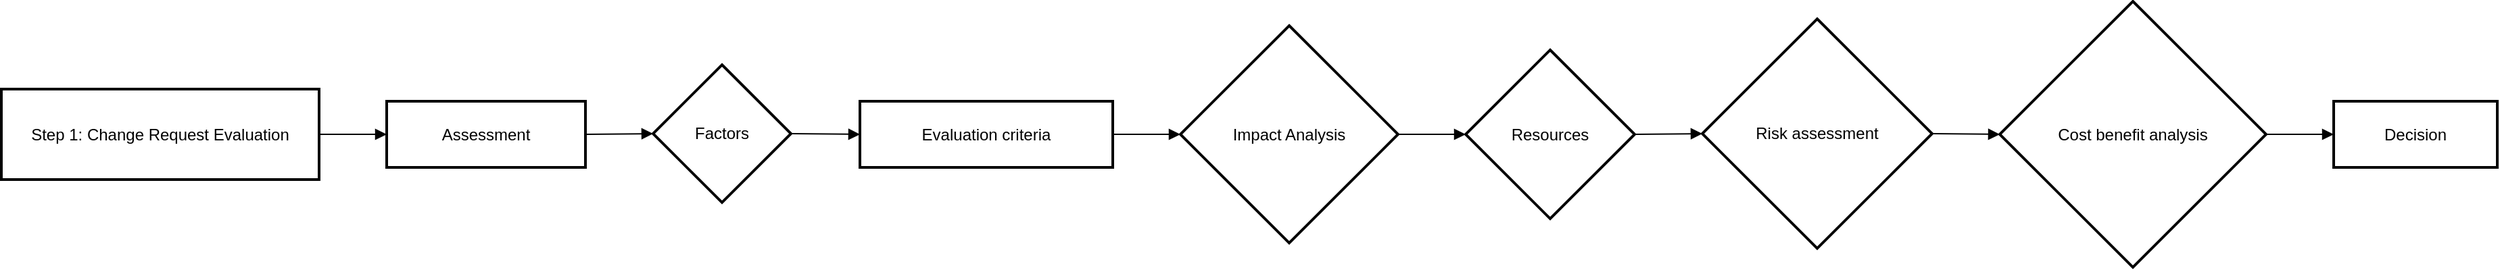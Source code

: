 <mxfile version="24.9.1">
  <diagram name="Page-1" id="VQvLa9qdRSw0XENqnSmi">
    <mxGraphModel>
      <root>
        <mxCell id="0" />
        <mxCell id="1" parent="0" />
        <mxCell id="2" value="Step 1: Change Request Evaluation" style="whiteSpace=wrap;strokeWidth=2;" vertex="1" parent="1">
          <mxGeometry x="8" y="73" width="235" height="67" as="geometry" />
        </mxCell>
        <mxCell id="3" value="Assessment" style="whiteSpace=wrap;strokeWidth=2;" vertex="1" parent="1">
          <mxGeometry x="293" y="82" width="147" height="49" as="geometry" />
        </mxCell>
        <mxCell id="4" value="Factors" style="rhombus;strokeWidth=2;whiteSpace=wrap;" vertex="1" parent="1">
          <mxGeometry x="490" y="55" width="102" height="102" as="geometry" />
        </mxCell>
        <mxCell id="5" value="Evaluation criteria" style="whiteSpace=wrap;strokeWidth=2;" vertex="1" parent="1">
          <mxGeometry x="643" y="82" width="187" height="49" as="geometry" />
        </mxCell>
        <mxCell id="6" value="Impact Analysis" style="rhombus;strokeWidth=2;whiteSpace=wrap;" vertex="1" parent="1">
          <mxGeometry x="880" y="26" width="161" height="161" as="geometry" />
        </mxCell>
        <mxCell id="7" value="Resources" style="rhombus;strokeWidth=2;whiteSpace=wrap;" vertex="1" parent="1">
          <mxGeometry x="1091" y="44" width="125" height="125" as="geometry" />
        </mxCell>
        <mxCell id="8" value="Risk assessment" style="rhombus;strokeWidth=2;whiteSpace=wrap;" vertex="1" parent="1">
          <mxGeometry x="1266" y="21" width="170" height="170" as="geometry" />
        </mxCell>
        <mxCell id="9" value="Cost benefit analysis" style="rhombus;strokeWidth=2;whiteSpace=wrap;" vertex="1" parent="1">
          <mxGeometry x="1486" y="8" width="197" height="197" as="geometry" />
        </mxCell>
        <mxCell id="10" value="Decision" style="whiteSpace=wrap;strokeWidth=2;" vertex="1" parent="1">
          <mxGeometry x="1733" y="82" width="121" height="49" as="geometry" />
        </mxCell>
        <mxCell id="11" value="" style="curved=1;startArrow=none;endArrow=block;exitX=1;exitY=0.5;entryX=0;entryY=0.5;" edge="1" parent="1" source="2" target="3">
          <mxGeometry relative="1" as="geometry">
            <Array as="points" />
          </mxGeometry>
        </mxCell>
        <mxCell id="12" value="" style="curved=1;startArrow=none;endArrow=block;exitX=1;exitY=0.5;entryX=0;entryY=0.5;" edge="1" parent="1" source="3" target="4">
          <mxGeometry relative="1" as="geometry">
            <Array as="points" />
          </mxGeometry>
        </mxCell>
        <mxCell id="13" value="" style="curved=1;startArrow=none;endArrow=block;exitX=1.01;exitY=0.5;entryX=0;entryY=0.5;" edge="1" parent="1" source="4" target="5">
          <mxGeometry relative="1" as="geometry">
            <Array as="points" />
          </mxGeometry>
        </mxCell>
        <mxCell id="14" value="" style="curved=1;startArrow=none;endArrow=block;exitX=1;exitY=0.5;entryX=0;entryY=0.5;" edge="1" parent="1" source="5" target="6">
          <mxGeometry relative="1" as="geometry">
            <Array as="points" />
          </mxGeometry>
        </mxCell>
        <mxCell id="15" value="" style="curved=1;startArrow=none;endArrow=block;exitX=1;exitY=0.5;entryX=0;entryY=0.5;" edge="1" parent="1" source="6" target="7">
          <mxGeometry relative="1" as="geometry">
            <Array as="points" />
          </mxGeometry>
        </mxCell>
        <mxCell id="16" value="" style="curved=1;startArrow=none;endArrow=block;exitX=1;exitY=0.5;entryX=0;entryY=0.5;" edge="1" parent="1" source="7" target="8">
          <mxGeometry relative="1" as="geometry">
            <Array as="points" />
          </mxGeometry>
        </mxCell>
        <mxCell id="17" value="" style="curved=1;startArrow=none;endArrow=block;exitX=1;exitY=0.5;entryX=0;entryY=0.5;" edge="1" parent="1" source="8" target="9">
          <mxGeometry relative="1" as="geometry">
            <Array as="points" />
          </mxGeometry>
        </mxCell>
        <mxCell id="18" value="" style="curved=1;startArrow=none;endArrow=block;exitX=1;exitY=0.5;entryX=0;entryY=0.5;" edge="1" parent="1" source="9" target="10">
          <mxGeometry relative="1" as="geometry">
            <Array as="points" />
          </mxGeometry>
        </mxCell>
      </root>
    </mxGraphModel>
  </diagram>
</mxfile>
